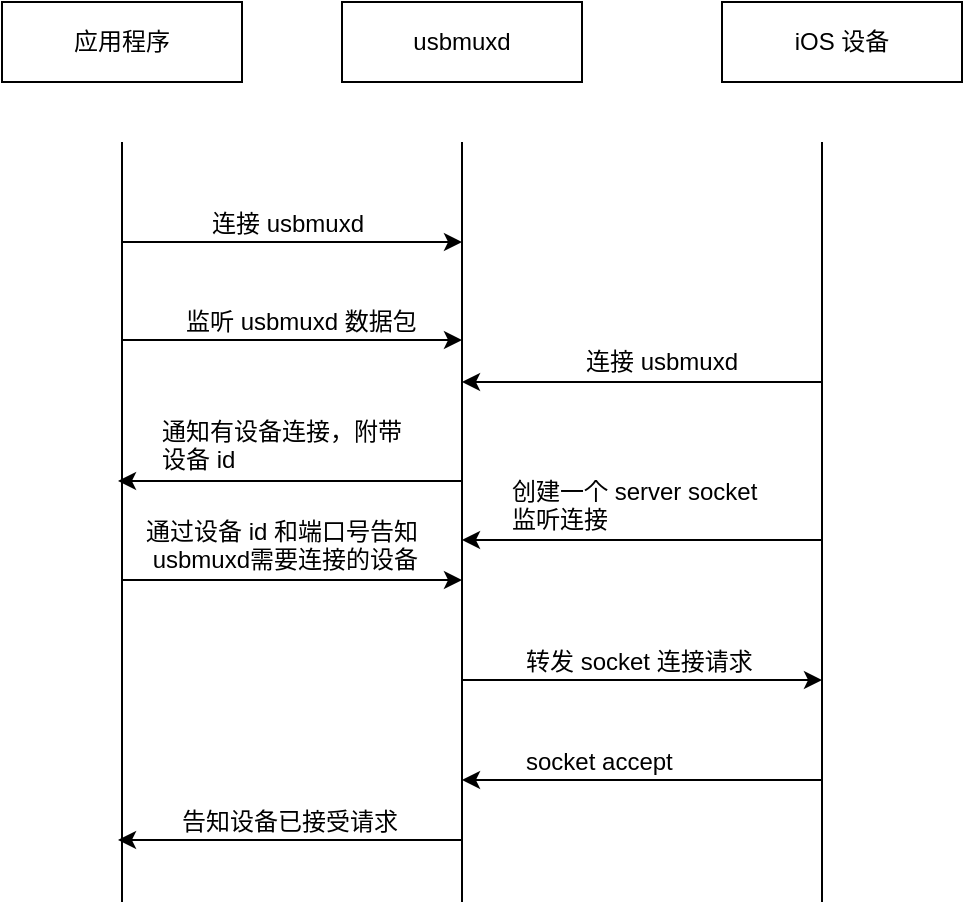 <mxfile version="10.6.0" type="device"><diagram id="P1Y45x-RVaT03ViewQv2" name="Page-1"><mxGraphModel dx="870" dy="592" grid="1" gridSize="10" guides="1" tooltips="1" connect="1" arrows="1" fold="1" page="1" pageScale="1" pageWidth="827" pageHeight="1169" math="0" shadow="0"><root><mxCell id="0"/><mxCell id="1" parent="0"/><mxCell id="-FuM4FW_8gDgyoCavnN--3" value="" style="endArrow=none;html=1;" edge="1" parent="1"><mxGeometry width="50" height="50" relative="1" as="geometry"><mxPoint x="150" y="510" as="sourcePoint"/><mxPoint x="150" y="130" as="targetPoint"/></mxGeometry></mxCell><mxCell id="-FuM4FW_8gDgyoCavnN--4" value="应用程序" style="rounded=0;whiteSpace=wrap;html=1;" vertex="1" parent="1"><mxGeometry x="90" y="60" width="120" height="40" as="geometry"/></mxCell><mxCell id="-FuM4FW_8gDgyoCavnN--5" value="" style="endArrow=none;html=1;" edge="1" parent="1"><mxGeometry width="50" height="50" relative="1" as="geometry"><mxPoint x="320" y="510" as="sourcePoint"/><mxPoint x="320" y="130" as="targetPoint"/></mxGeometry></mxCell><mxCell id="-FuM4FW_8gDgyoCavnN--6" value="usbmuxd" style="rounded=0;whiteSpace=wrap;html=1;" vertex="1" parent="1"><mxGeometry x="260" y="60" width="120" height="40" as="geometry"/></mxCell><mxCell id="-FuM4FW_8gDgyoCavnN--7" value="" style="endArrow=none;html=1;" edge="1" parent="1"><mxGeometry width="50" height="50" relative="1" as="geometry"><mxPoint x="500" y="510" as="sourcePoint"/><mxPoint x="500" y="130" as="targetPoint"/></mxGeometry></mxCell><mxCell id="-FuM4FW_8gDgyoCavnN--9" value="iOS 设备" style="rounded=0;whiteSpace=wrap;html=1;" vertex="1" parent="1"><mxGeometry x="450" y="60" width="120" height="40" as="geometry"/></mxCell><mxCell id="-FuM4FW_8gDgyoCavnN--11" value="" style="endArrow=classic;html=1;" edge="1" parent="1"><mxGeometry width="50" height="50" relative="1" as="geometry"><mxPoint x="150" y="180" as="sourcePoint"/><mxPoint x="320" y="180" as="targetPoint"/></mxGeometry></mxCell><mxCell id="-FuM4FW_8gDgyoCavnN--12" value="连接 usbmuxd" style="text;html=1;resizable=0;points=[];autosize=1;align=left;verticalAlign=top;spacingTop=-4;" vertex="1" parent="1"><mxGeometry x="193" y="161" width="90" height="20" as="geometry"/></mxCell><mxCell id="-FuM4FW_8gDgyoCavnN--16" value="" style="endArrow=classic;html=1;" edge="1" parent="1"><mxGeometry width="50" height="50" relative="1" as="geometry"><mxPoint x="150" y="229" as="sourcePoint"/><mxPoint x="320" y="229" as="targetPoint"/></mxGeometry></mxCell><mxCell id="-FuM4FW_8gDgyoCavnN--17" value="监听 usbmuxd 数据包" style="text;html=1;resizable=0;points=[];autosize=1;align=left;verticalAlign=top;spacingTop=-4;" vertex="1" parent="1"><mxGeometry x="180" y="210" width="130" height="20" as="geometry"/></mxCell><mxCell id="-FuM4FW_8gDgyoCavnN--18" value="" style="endArrow=classic;html=1;" edge="1" parent="1"><mxGeometry width="50" height="50" relative="1" as="geometry"><mxPoint x="500" y="250" as="sourcePoint"/><mxPoint x="320" y="250" as="targetPoint"/></mxGeometry></mxCell><mxCell id="-FuM4FW_8gDgyoCavnN--19" value="连接 usbmuxd" style="text;html=1;resizable=0;points=[];autosize=1;align=left;verticalAlign=top;spacingTop=-4;" vertex="1" parent="1"><mxGeometry x="380" y="230" width="90" height="20" as="geometry"/></mxCell><mxCell id="-FuM4FW_8gDgyoCavnN--20" value="" style="endArrow=classic;html=1;" edge="1" parent="1"><mxGeometry width="50" height="50" relative="1" as="geometry"><mxPoint x="320" y="299.5" as="sourcePoint"/><mxPoint x="148" y="299.5" as="targetPoint"/></mxGeometry></mxCell><mxCell id="-FuM4FW_8gDgyoCavnN--21" value="通知有设备连接，附带&lt;br&gt;设备 id&lt;br&gt;" style="text;html=1;resizable=0;points=[];autosize=1;align=left;verticalAlign=top;spacingTop=-4;" vertex="1" parent="1"><mxGeometry x="168" y="264.5" width="140" height="30" as="geometry"/></mxCell><mxCell id="-FuM4FW_8gDgyoCavnN--22" value="" style="endArrow=classic;html=1;" edge="1" parent="1"><mxGeometry width="50" height="50" relative="1" as="geometry"><mxPoint x="150" y="349" as="sourcePoint"/><mxPoint x="320" y="349" as="targetPoint"/></mxGeometry></mxCell><mxCell id="-FuM4FW_8gDgyoCavnN--23" value="通过设备 id 和端口号告知&lt;br&gt;&amp;nbsp;usbmuxd需要连接的设备&lt;br&gt;" style="text;html=1;resizable=0;points=[];autosize=1;align=left;verticalAlign=top;spacingTop=-4;" vertex="1" parent="1"><mxGeometry x="160" y="315" width="150" height="30" as="geometry"/></mxCell><mxCell id="-FuM4FW_8gDgyoCavnN--24" value="" style="endArrow=classic;html=1;" edge="1" parent="1"><mxGeometry width="50" height="50" relative="1" as="geometry"><mxPoint x="500" y="329" as="sourcePoint"/><mxPoint x="320" y="329" as="targetPoint"/></mxGeometry></mxCell><mxCell id="-FuM4FW_8gDgyoCavnN--25" value="创建一个 server socket&lt;br&gt;监听连接" style="text;html=1;resizable=0;points=[];autosize=1;align=left;verticalAlign=top;spacingTop=-4;" vertex="1" parent="1"><mxGeometry x="343" y="294.5" width="140" height="30" as="geometry"/></mxCell><mxCell id="-FuM4FW_8gDgyoCavnN--26" value="" style="endArrow=classic;html=1;" edge="1" parent="1"><mxGeometry width="50" height="50" relative="1" as="geometry"><mxPoint x="320" y="399" as="sourcePoint"/><mxPoint x="500" y="399" as="targetPoint"/></mxGeometry></mxCell><mxCell id="-FuM4FW_8gDgyoCavnN--27" value="转发 socket 连接请求" style="text;html=1;resizable=0;points=[];autosize=1;align=left;verticalAlign=top;spacingTop=-4;" vertex="1" parent="1"><mxGeometry x="350" y="380" width="130" height="20" as="geometry"/></mxCell><mxCell id="-FuM4FW_8gDgyoCavnN--30" value="" style="endArrow=none;html=1;endFill=0;startArrow=classic;startFill=1;" edge="1" parent="1"><mxGeometry width="50" height="50" relative="1" as="geometry"><mxPoint x="320" y="449" as="sourcePoint"/><mxPoint x="500" y="449" as="targetPoint"/></mxGeometry></mxCell><mxCell id="-FuM4FW_8gDgyoCavnN--31" value="socket accept" style="text;html=1;resizable=0;points=[];autosize=1;align=left;verticalAlign=top;spacingTop=-4;" vertex="1" parent="1"><mxGeometry x="350" y="430" width="90" height="20" as="geometry"/></mxCell><mxCell id="-FuM4FW_8gDgyoCavnN--32" value="" style="endArrow=none;html=1;endFill=0;startArrow=classic;startFill=1;" edge="1" parent="1"><mxGeometry width="50" height="50" relative="1" as="geometry"><mxPoint x="148" y="479" as="sourcePoint"/><mxPoint x="320" y="479" as="targetPoint"/></mxGeometry></mxCell><mxCell id="-FuM4FW_8gDgyoCavnN--33" value="告知设备已接受请求" style="text;html=1;resizable=0;points=[];autosize=1;align=left;verticalAlign=top;spacingTop=-4;" vertex="1" parent="1"><mxGeometry x="178" y="460" width="120" height="20" as="geometry"/></mxCell></root></mxGraphModel></diagram></mxfile>